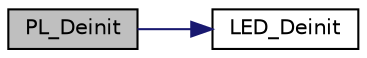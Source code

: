 digraph "PL_Deinit"
{
  edge [fontname="Helvetica",fontsize="10",labelfontname="Helvetica",labelfontsize="10"];
  node [fontname="Helvetica",fontsize="10",shape=record];
  rankdir="LR";
  Node1 [label="PL_Deinit",height=0.2,width=0.4,color="black", fillcolor="grey75", style="filled", fontcolor="black"];
  Node1 -> Node2 [color="midnightblue",fontsize="10",style="solid",fontname="Helvetica"];
  Node2 [label="LED_Deinit",height=0.2,width=0.4,color="black", fillcolor="white", style="filled",URL="$_l_e_d_8c.html#a5f9ef5ca92c46c0255e8b7d2f9108c5d",tooltip="LED Driver De-Initialization. "];
}

